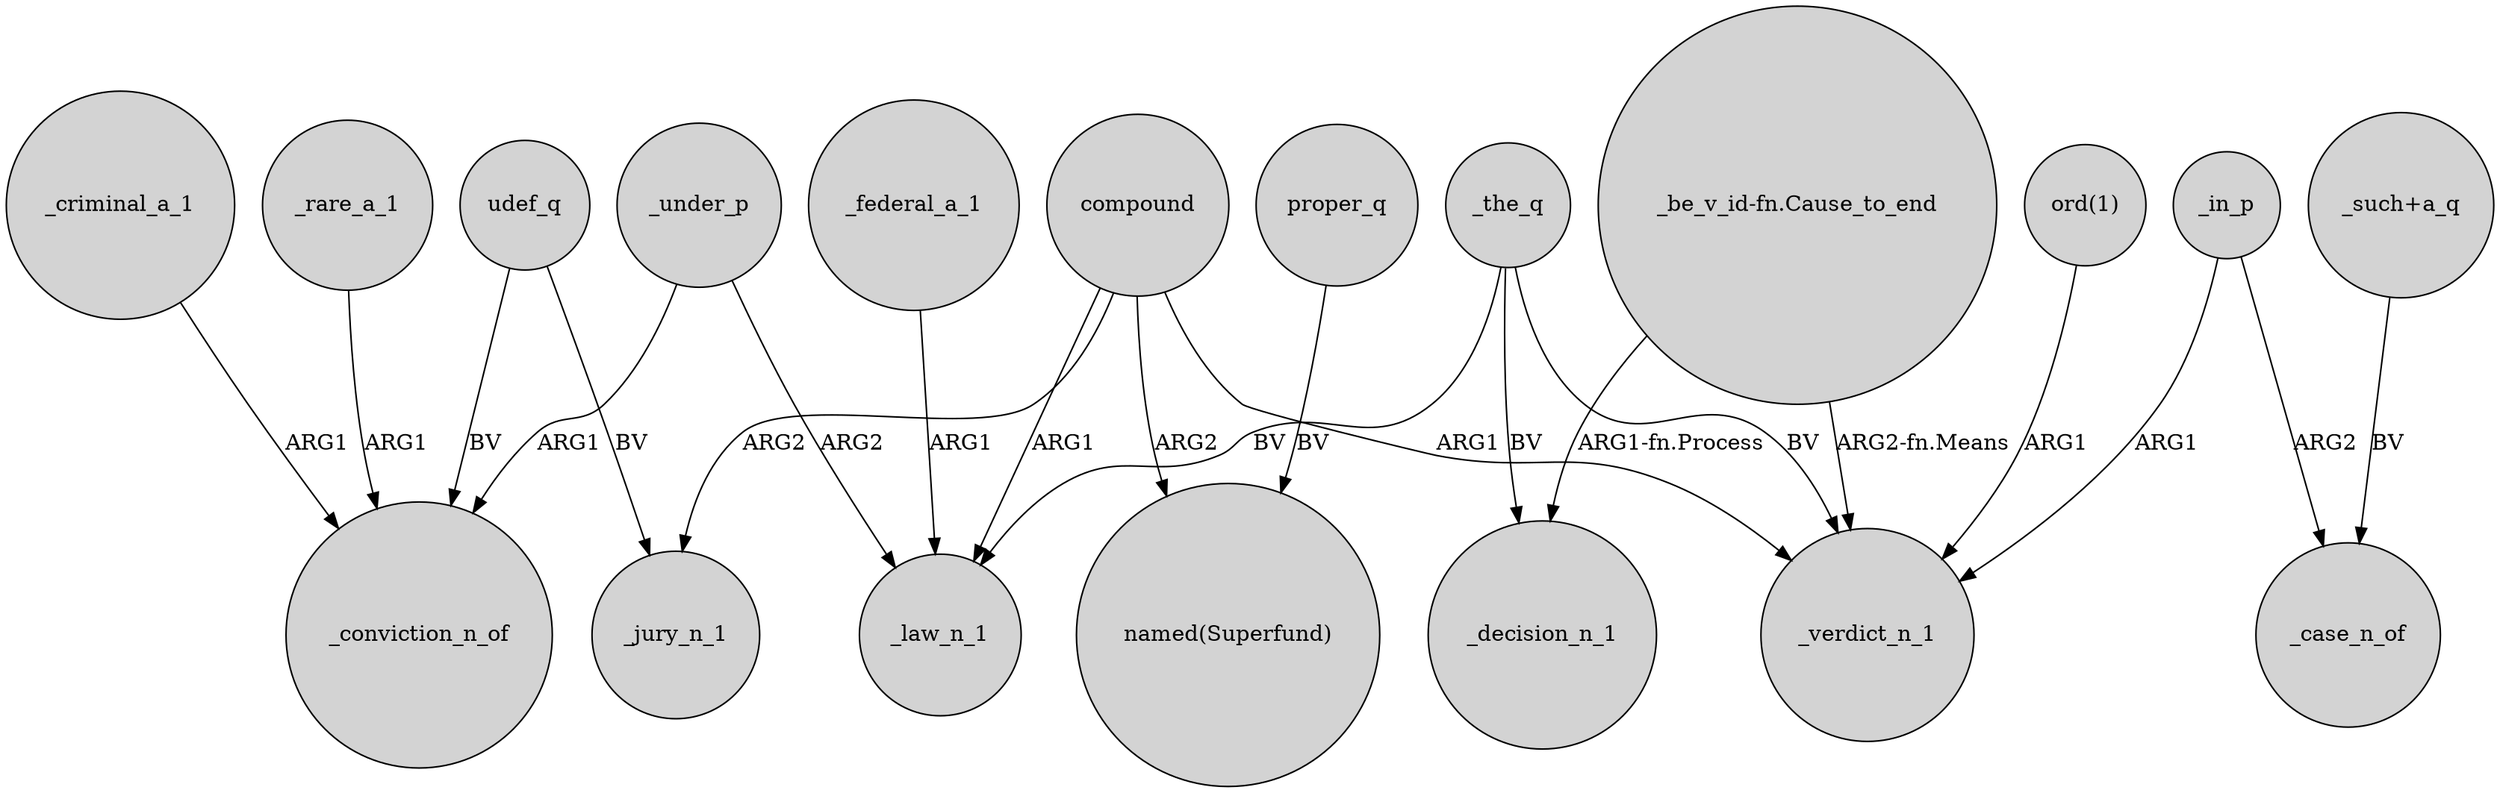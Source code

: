 digraph {
	node [shape=circle style=filled]
	compound -> _jury_n_1 [label=ARG2]
	"ord(1)" -> _verdict_n_1 [label=ARG1]
	"_such+a_q" -> _case_n_of [label=BV]
	_under_p -> _law_n_1 [label=ARG2]
	_the_q -> _verdict_n_1 [label=BV]
	"_be_v_id-fn.Cause_to_end" -> _decision_n_1 [label="ARG1-fn.Process"]
	_the_q -> _law_n_1 [label=BV]
	udef_q -> _jury_n_1 [label=BV]
	_under_p -> _conviction_n_of [label=ARG1]
	proper_q -> "named(Superfund)" [label=BV]
	compound -> _verdict_n_1 [label=ARG1]
	_in_p -> _case_n_of [label=ARG2]
	_in_p -> _verdict_n_1 [label=ARG1]
	compound -> _law_n_1 [label=ARG1]
	compound -> "named(Superfund)" [label=ARG2]
	_rare_a_1 -> _conviction_n_of [label=ARG1]
	_criminal_a_1 -> _conviction_n_of [label=ARG1]
	udef_q -> _conviction_n_of [label=BV]
	_federal_a_1 -> _law_n_1 [label=ARG1]
	_the_q -> _decision_n_1 [label=BV]
	"_be_v_id-fn.Cause_to_end" -> _verdict_n_1 [label="ARG2-fn.Means"]
}
